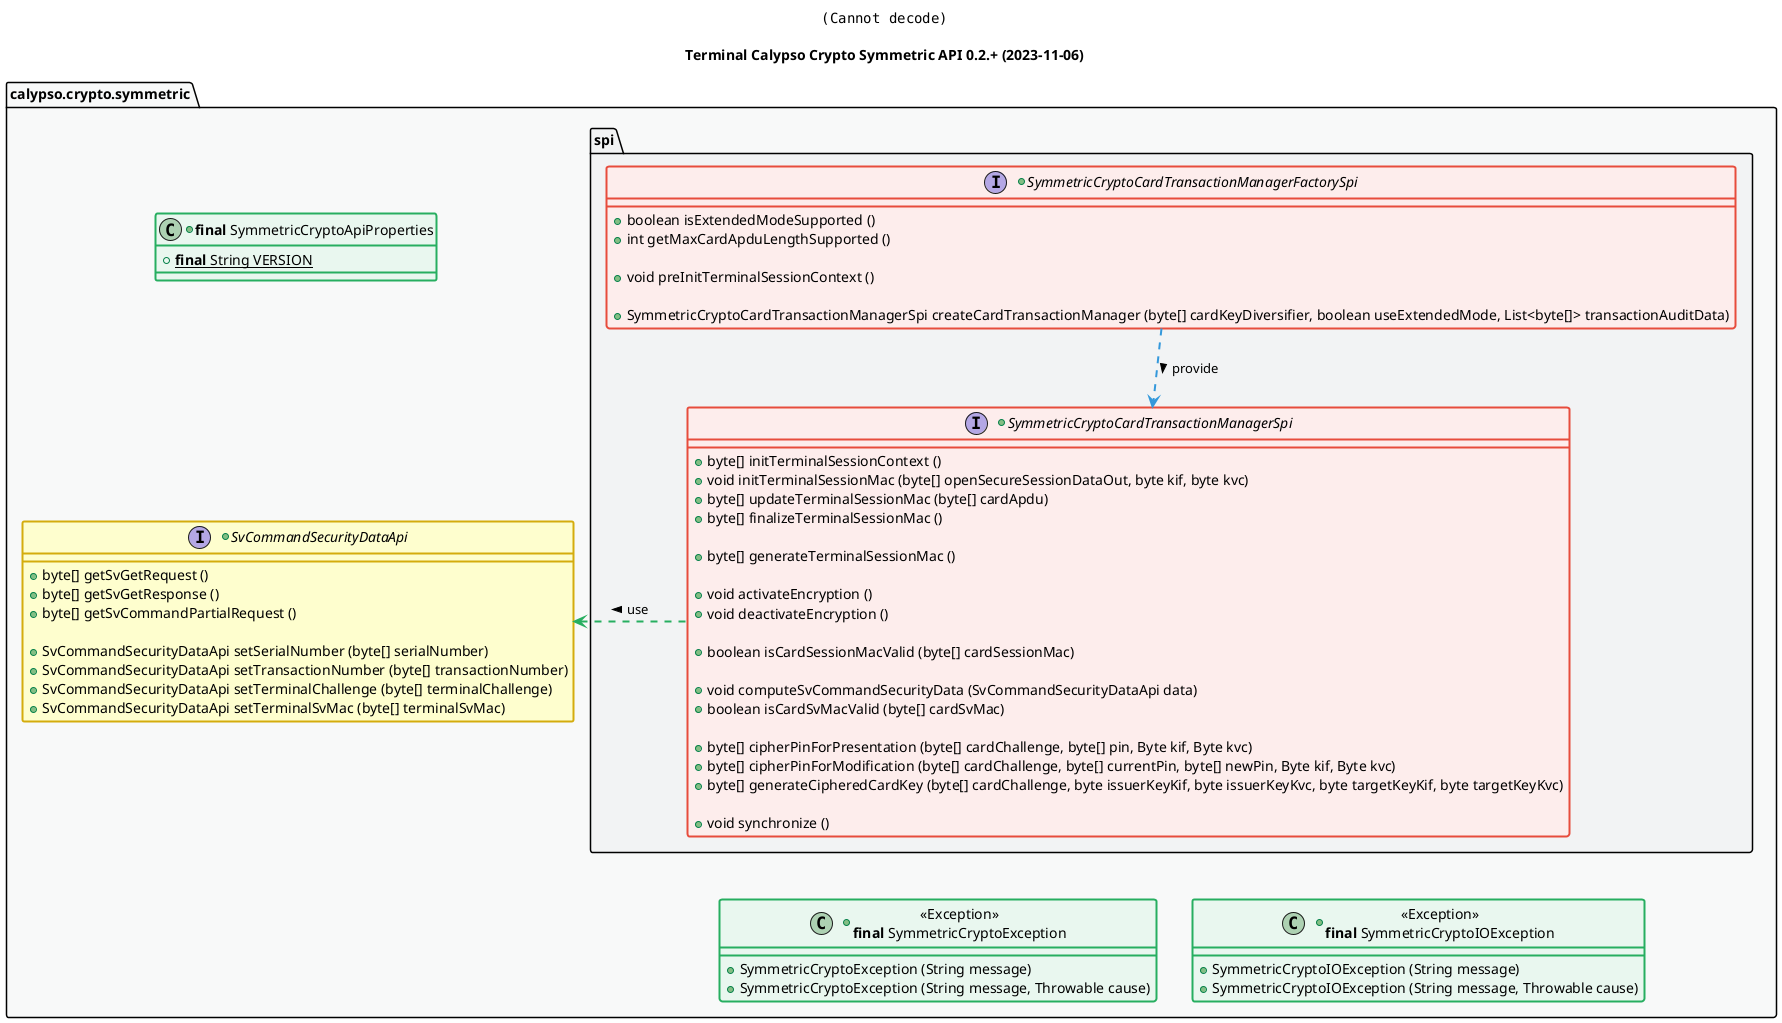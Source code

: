 @startuml
title
    <img:../assets/logo.svg{scale=0.2}>

    Terminal Calypso Crypto Symmetric API 0.2.+ (2023-11-06)
end title

' == THEME ==

'Couleurs issues de : https://htmlcolorcodes.com/fr/tableau-de-couleur/tableau-de-couleur-design-plat/
!define C_GREY1 F8F9F9
!define C_GREY2 F2F3F4
!define C_GREY3 E5E7E9
!define C_GREY4 D7DBDD
!define C_GREY5 CACFD2
!define C_GREY6 BDC3C7
!define C_LINK 3498DB
!define C_USE 27AE60
!define C_THROW 2C3E50

' -- Styles that don't work with new version of plantuml --
skinparam stereotypeABorderColor #A9DCDF
skinparam stereotypeIBorderColor #B4A7E5
skinparam stereotypeCBorderColor #ADD1B2
skinparam stereotypeEBorderColor #EB93DF
' -- END --

skinparam ClassBorderThickness 2
skinparam ArrowThickness 2

' Yellow
skinparam ClassBackgroundColor #FEFECE
skinparam ClassBorderColor #D4AC0D
' Red
skinparam ClassBackgroundColor<<red>> #FDEDEC
skinparam ClassBorderColor<<red>> #E74C3C
hide <<red>> stereotype
' Purple
skinparam ClassBackgroundColor<<purple>> #F4ECF7
skinparam ClassBorderColor<<purple>> #8E44AD
hide <<purple>> stereotype
' blue
skinparam ClassBackgroundColor<<blue>> #EBF5FB
skinparam ClassBorderColor<<blue>> #3498DB
hide <<blue>> stereotype
' Green
skinparam ClassBackgroundColor<<green>> #E9F7EF
skinparam ClassBorderColor<<green>> #27AE60
hide <<green>> stereotype
' Grey
skinparam ClassBackgroundColor<<grey>> #EAECEE
skinparam ClassBorderColor<<grey>> #2C3E50
hide <<grey>> stereotype

' == CONTENT ==

package "calypso.crypto.symmetric" as api {
    +class "**final** SymmetricCryptoApiProperties" as ApiProperties <<green>> {
        +{static} **final** String VERSION
    }
    package spi {
        +interface SymmetricCryptoCardTransactionManagerFactorySpi <<red>> {
            +boolean isExtendedModeSupported ()
            +int getMaxCardApduLengthSupported ()

            +void preInitTerminalSessionContext ()
    
            +SymmetricCryptoCardTransactionManagerSpi createCardTransactionManager (byte[] cardKeyDiversifier, boolean useExtendedMode, List<byte[]> transactionAuditData)
        }
        +interface SymmetricCryptoCardTransactionManagerSpi <<red>> {
            +byte[] initTerminalSessionContext ()
            +void initTerminalSessionMac (byte[] openSecureSessionDataOut, byte kif, byte kvc)
            +byte[] updateTerminalSessionMac (byte[] cardApdu)
            +byte[] finalizeTerminalSessionMac ()
    
            +byte[] generateTerminalSessionMac ()
    
            +void activateEncryption ()
            +void deactivateEncryption ()
    
            +boolean isCardSessionMacValid (byte[] cardSessionMac)
    
            +void computeSvCommandSecurityData (SvCommandSecurityDataApi data)
            +boolean isCardSvMacValid (byte[] cardSvMac)
    
            +byte[] cipherPinForPresentation (byte[] cardChallenge, byte[] pin, Byte kif, Byte kvc)
            +byte[] cipherPinForModification (byte[] cardChallenge, byte[] currentPin, byte[] newPin, Byte kif, Byte kvc)
            +byte[] generateCipheredCardKey (byte[] cardChallenge, byte issuerKeyKif, byte issuerKeyKvc, byte targetKeyKif, byte targetKeyKvc)

            +void synchronize ()
        }
    }
    +class "<<Exception>>\n**final** SymmetricCryptoException" as SymmetricCryptoException <<green>> {
        +SymmetricCryptoException (String message)
        +SymmetricCryptoException (String message, Throwable cause)
    }
    +class "<<Exception>>\n**final** SymmetricCryptoIOException" as SymmetricCryptoIOException <<green>> {
        +SymmetricCryptoIOException (String message)
        +SymmetricCryptoIOException (String message, Throwable cause)
    }
    +interface SvCommandSecurityDataApi {
        +byte[] getSvGetRequest ()
        +byte[] getSvGetResponse ()
        +byte[] getSvCommandPartialRequest ()

        +SvCommandSecurityDataApi setSerialNumber (byte[] serialNumber)
        +SvCommandSecurityDataApi setTransactionNumber (byte[] transactionNumber)
        +SvCommandSecurityDataApi setTerminalChallenge (byte[] terminalChallenge)
        +SvCommandSecurityDataApi setTerminalSvMac (byte[] terminalSvMac)
    }
}

' Associations

SymmetricCryptoCardTransactionManagerFactorySpi ..> SymmetricCryptoCardTransactionManagerSpi #C_LINK : provide >

SymmetricCryptoCardTransactionManagerSpi .left.> SvCommandSecurityDataApi #C_USE : use >

' == LAYOUT ==

SymmetricCryptoCardTransactionManagerSpi .[hidden]. SymmetricCryptoException
SymmetricCryptoCardTransactionManagerSpi .[hidden]. SymmetricCryptoIOException

' == STYLE ==

package api #C_GREY1 {}
package api.spi #C_GREY2 {}

@enduml